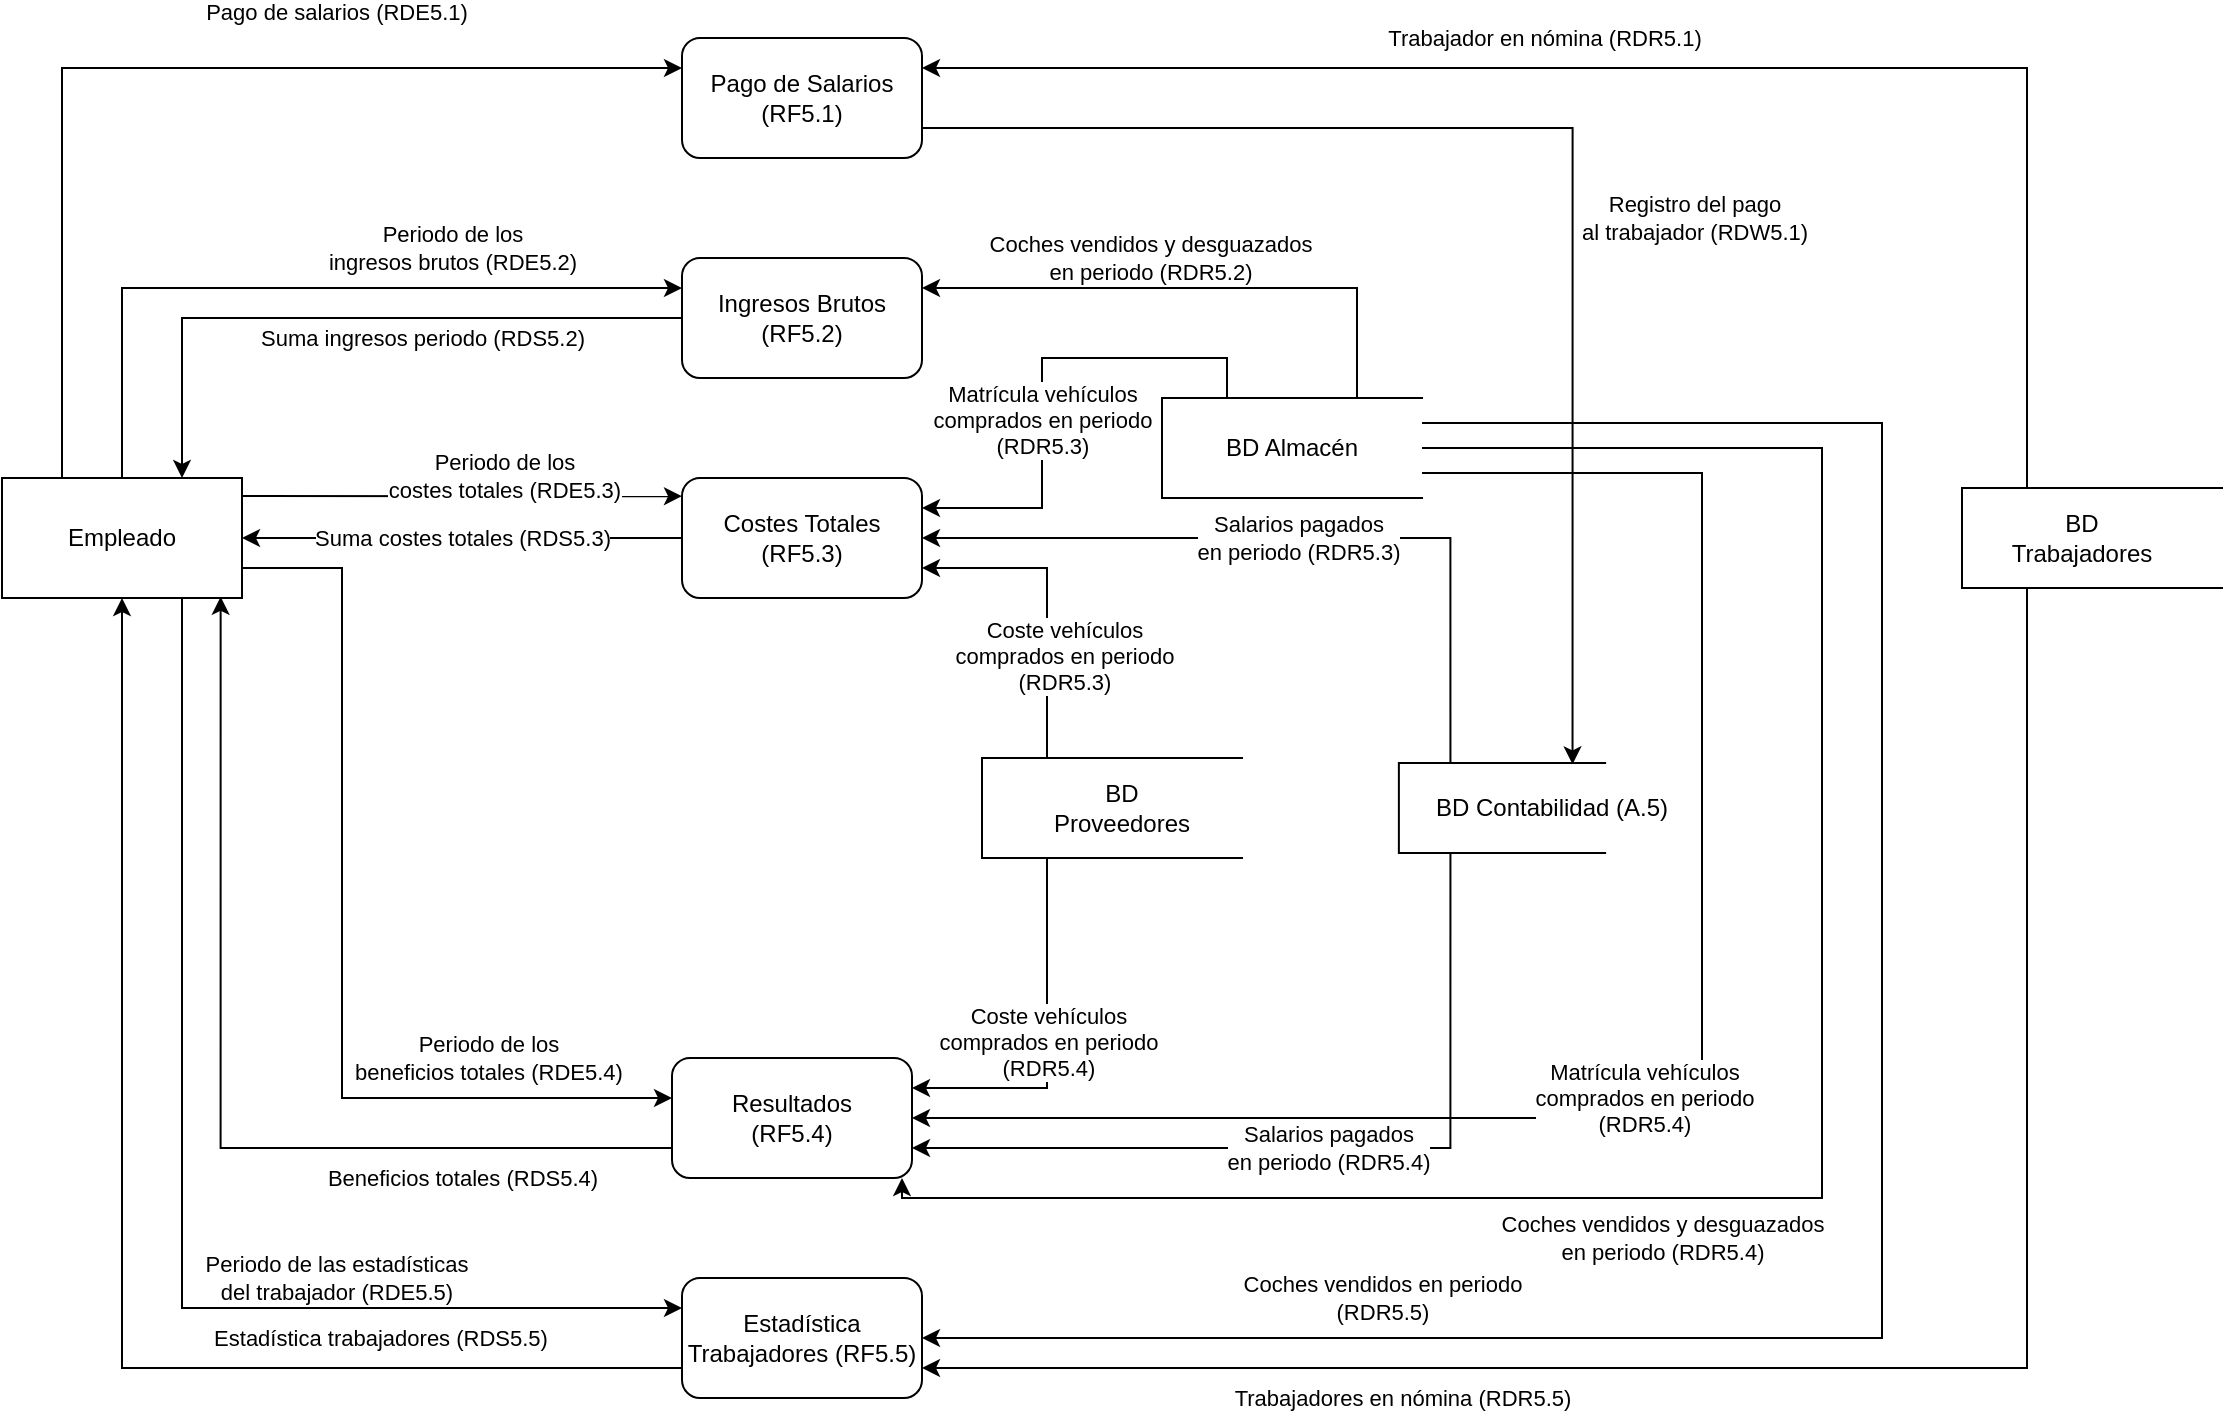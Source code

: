 <mxfile version="20.5.3" type="google"><diagram id="R2lEEEUBdFMjLlhIrx00" name="Page-1"><mxGraphModel grid="1" page="1" gridSize="10" guides="1" tooltips="1" connect="1" arrows="1" fold="1" pageScale="1" pageWidth="850" pageHeight="1100" math="0" shadow="0" extFonts="Permanent Marker^https://fonts.googleapis.com/css?family=Permanent+Marker"><root><mxCell id="0"/><mxCell id="1" parent="0"/><mxCell id="bwr-Kk23cjVPuPOjndQl-20" style="edgeStyle=orthogonalEdgeStyle;rounded=0;orthogonalLoop=1;jettySize=auto;html=1;exitX=0.25;exitY=0;exitDx=0;exitDy=0;entryX=0;entryY=0.25;entryDx=0;entryDy=0;" edge="1" parent="1" source="bwr-Kk23cjVPuPOjndQl-5" target="bwr-Kk23cjVPuPOjndQl-11"><mxGeometry relative="1" as="geometry"/></mxCell><mxCell id="bwr-Kk23cjVPuPOjndQl-30" value="Pago de salarios (RDE5.1)" style="edgeLabel;html=1;align=center;verticalAlign=middle;resizable=0;points=[];" vertex="1" connectable="0" parent="bwr-Kk23cjVPuPOjndQl-20"><mxGeometry x="-0.12" y="-5" relative="1" as="geometry"><mxPoint x="115" y="-33" as="offset"/></mxGeometry></mxCell><mxCell id="bwr-Kk23cjVPuPOjndQl-21" style="edgeStyle=orthogonalEdgeStyle;rounded=0;orthogonalLoop=1;jettySize=auto;html=1;exitX=0.5;exitY=0;exitDx=0;exitDy=0;entryX=0;entryY=0.25;entryDx=0;entryDy=0;" edge="1" parent="1" source="bwr-Kk23cjVPuPOjndQl-5" target="bwr-Kk23cjVPuPOjndQl-12"><mxGeometry relative="1" as="geometry"><Array as="points"><mxPoint x="80" y="185"/></Array></mxGeometry></mxCell><mxCell id="bwr-Kk23cjVPuPOjndQl-39" value="Periodo de los&lt;br&gt;ingresos brutos (RDE5.2)" style="edgeLabel;html=1;align=center;verticalAlign=middle;resizable=0;points=[];" vertex="1" connectable="0" parent="bwr-Kk23cjVPuPOjndQl-21"><mxGeometry x="0.165" y="-1" relative="1" as="geometry"><mxPoint x="41" y="-21" as="offset"/></mxGeometry></mxCell><mxCell id="bwr-Kk23cjVPuPOjndQl-22" style="edgeStyle=orthogonalEdgeStyle;rounded=0;orthogonalLoop=1;jettySize=auto;html=1;exitX=0.999;exitY=0.151;exitDx=0;exitDy=0;entryX=-0.008;entryY=0.163;entryDx=0;entryDy=0;curved=1;exitPerimeter=0;entryPerimeter=0;" edge="1" parent="1" source="bwr-Kk23cjVPuPOjndQl-5" target="bwr-Kk23cjVPuPOjndQl-13"><mxGeometry relative="1" as="geometry"><Array as="points"><mxPoint x="360" y="289"/></Array></mxGeometry></mxCell><mxCell id="bwr-Kk23cjVPuPOjndQl-40" value="Periodo de los&lt;br&gt;costes totales (RDE5.3)" style="edgeLabel;html=1;align=center;verticalAlign=middle;resizable=0;points=[];" vertex="1" connectable="0" parent="bwr-Kk23cjVPuPOjndQl-22"><mxGeometry x="0.156" y="-1" relative="1" as="geometry"><mxPoint x="3" y="-11" as="offset"/></mxGeometry></mxCell><mxCell id="bwr-Kk23cjVPuPOjndQl-24" style="edgeStyle=orthogonalEdgeStyle;rounded=0;orthogonalLoop=1;jettySize=auto;html=1;exitX=0.75;exitY=1;exitDx=0;exitDy=0;entryX=0;entryY=0.25;entryDx=0;entryDy=0;" edge="1" parent="1" source="bwr-Kk23cjVPuPOjndQl-5" target="bwr-Kk23cjVPuPOjndQl-15"><mxGeometry relative="1" as="geometry"/></mxCell><mxCell id="bwr-Kk23cjVPuPOjndQl-60" value="Periodo de las estadísticas&lt;br&gt;del trabajador (RDE5.5)" style="edgeLabel;html=1;align=center;verticalAlign=middle;resizable=0;points=[];" vertex="1" connectable="0" parent="bwr-Kk23cjVPuPOjndQl-24"><mxGeometry x="0.33" y="2" relative="1" as="geometry"><mxPoint x="29" y="-13" as="offset"/></mxGeometry></mxCell><mxCell id="bwr-Kk23cjVPuPOjndQl-42" style="edgeStyle=orthogonalEdgeStyle;rounded=0;orthogonalLoop=1;jettySize=auto;html=1;exitX=1;exitY=0.75;exitDx=0;exitDy=0;" edge="1" parent="1" source="bwr-Kk23cjVPuPOjndQl-5" target="bwr-Kk23cjVPuPOjndQl-14"><mxGeometry relative="1" as="geometry"><Array as="points"><mxPoint x="190" y="325"/><mxPoint x="190" y="590"/></Array></mxGeometry></mxCell><mxCell id="bwr-Kk23cjVPuPOjndQl-43" value="Periodo de los&lt;br&gt;beneficios totales (RDE5.4)" style="edgeLabel;html=1;align=center;verticalAlign=middle;resizable=0;points=[];" vertex="1" connectable="0" parent="bwr-Kk23cjVPuPOjndQl-42"><mxGeometry x="0.333" y="4" relative="1" as="geometry"><mxPoint x="68" y="-16" as="offset"/></mxGeometry></mxCell><mxCell id="bwr-Kk23cjVPuPOjndQl-5" value="Empleado" style="rounded=0;whiteSpace=wrap;html=1;" vertex="1" parent="1"><mxGeometry x="20" y="280" width="120" height="60" as="geometry"/></mxCell><mxCell id="8QOoicQIhsST1ICY2ObH-12" style="edgeStyle=orthogonalEdgeStyle;rounded=0;orthogonalLoop=1;jettySize=auto;html=1;exitX=1;exitY=0.75;exitDx=0;exitDy=0;entryX=0.015;entryY=0.158;entryDx=0;entryDy=0;entryPerimeter=0;" edge="1" parent="1" source="bwr-Kk23cjVPuPOjndQl-11" target="bwr-Kk23cjVPuPOjndQl-17"><mxGeometry relative="1" as="geometry"><mxPoint x="700" y="370" as="targetPoint"/><Array as="points"><mxPoint x="805" y="105"/></Array></mxGeometry></mxCell><mxCell id="8QOoicQIhsST1ICY2ObH-15" value="Registro del pago&lt;br&gt;al trabajador (RDW5.1)" style="edgeLabel;html=1;align=center;verticalAlign=middle;resizable=0;points=[];" connectable="0" vertex="1" parent="8QOoicQIhsST1ICY2ObH-12"><mxGeometry x="0.232" y="-1" relative="1" as="geometry"><mxPoint x="61" y="-26" as="offset"/></mxGeometry></mxCell><mxCell id="bwr-Kk23cjVPuPOjndQl-11" value="Pago de Salarios&lt;br&gt;(RF5.1)" style="rounded=1;whiteSpace=wrap;html=1;" vertex="1" parent="1"><mxGeometry x="360" y="60" width="120" height="60" as="geometry"/></mxCell><mxCell id="8QOoicQIhsST1ICY2ObH-20" value="Suma ingresos periodo (RDS5.2)" style="edgeStyle=orthogonalEdgeStyle;rounded=0;orthogonalLoop=1;jettySize=auto;html=1;exitX=0;exitY=0.5;exitDx=0;exitDy=0;entryX=0.75;entryY=0;entryDx=0;entryDy=0;" edge="1" parent="1" source="bwr-Kk23cjVPuPOjndQl-12" target="bwr-Kk23cjVPuPOjndQl-5"><mxGeometry x="-0.212" y="10" relative="1" as="geometry"><Array as="points"><mxPoint x="110" y="200"/></Array><mxPoint as="offset"/></mxGeometry></mxCell><mxCell id="bwr-Kk23cjVPuPOjndQl-12" value="Ingresos Brutos&lt;br&gt;(RF5.2)" style="rounded=1;whiteSpace=wrap;html=1;" vertex="1" parent="1"><mxGeometry x="360" y="170" width="120" height="60" as="geometry"/></mxCell><mxCell id="8QOoicQIhsST1ICY2ObH-33" value="Suma costes totales (RDS5.3)" style="edgeStyle=orthogonalEdgeStyle;rounded=0;orthogonalLoop=1;jettySize=auto;html=1;exitX=0;exitY=0.5;exitDx=0;exitDy=0;entryX=1;entryY=0.5;entryDx=0;entryDy=0;" edge="1" parent="1" source="bwr-Kk23cjVPuPOjndQl-13" target="bwr-Kk23cjVPuPOjndQl-5"><mxGeometry relative="1" as="geometry"/></mxCell><mxCell id="bwr-Kk23cjVPuPOjndQl-13" value="Costes Totales&lt;br&gt;(RF5.3)" style="rounded=1;whiteSpace=wrap;html=1;" vertex="1" parent="1"><mxGeometry x="360" y="280" width="120" height="60" as="geometry"/></mxCell><mxCell id="8QOoicQIhsST1ICY2ObH-34" value="Beneficios totales (RDS5.4)" style="edgeStyle=orthogonalEdgeStyle;rounded=0;orthogonalLoop=1;jettySize=auto;html=1;exitX=0;exitY=0.75;exitDx=0;exitDy=0;entryX=0.911;entryY=0.99;entryDx=0;entryDy=0;entryPerimeter=0;" edge="1" parent="1" source="bwr-Kk23cjVPuPOjndQl-14" target="bwr-Kk23cjVPuPOjndQl-5"><mxGeometry x="-0.581" y="15" relative="1" as="geometry"><mxPoint as="offset"/></mxGeometry></mxCell><mxCell id="bwr-Kk23cjVPuPOjndQl-14" value="Resultados&lt;br&gt;(RF5.4)" style="rounded=1;whiteSpace=wrap;html=1;" vertex="1" parent="1"><mxGeometry x="355" y="570" width="120" height="60" as="geometry"/></mxCell><mxCell id="bwr-Kk23cjVPuPOjndQl-25" style="edgeStyle=orthogonalEdgeStyle;rounded=0;orthogonalLoop=1;jettySize=auto;html=1;exitX=0;exitY=0.75;exitDx=0;exitDy=0;entryX=0.5;entryY=1;entryDx=0;entryDy=0;" edge="1" parent="1" source="bwr-Kk23cjVPuPOjndQl-15" target="bwr-Kk23cjVPuPOjndQl-5"><mxGeometry relative="1" as="geometry"/></mxCell><mxCell id="bwr-Kk23cjVPuPOjndQl-61" value="Estadística trabajadores (RDS5.5)" style="edgeLabel;html=1;align=center;verticalAlign=middle;resizable=0;points=[];" vertex="1" connectable="0" parent="bwr-Kk23cjVPuPOjndQl-25"><mxGeometry x="-0.58" y="-2" relative="1" as="geometry"><mxPoint x="-12" y="-13" as="offset"/></mxGeometry></mxCell><mxCell id="bwr-Kk23cjVPuPOjndQl-15" value="Estadística Trabajadores (RF5.5)" style="rounded=1;whiteSpace=wrap;html=1;" vertex="1" parent="1"><mxGeometry x="360" y="680" width="120" height="60" as="geometry"/></mxCell><mxCell id="8QOoicQIhsST1ICY2ObH-31" value="Salarios pagados&lt;br&gt;en periodo (RDR5.3)" style="edgeStyle=orthogonalEdgeStyle;rounded=0;orthogonalLoop=1;jettySize=auto;html=1;exitX=0;exitY=0.75;exitDx=0;exitDy=0;entryX=1;entryY=0.5;entryDx=0;entryDy=0;" edge="1" parent="1" source="bwr-Kk23cjVPuPOjndQl-17" target="bwr-Kk23cjVPuPOjndQl-13"><mxGeometry relative="1" as="geometry"/></mxCell><mxCell id="8QOoicQIhsST1ICY2ObH-32" value="Salarios pagados&lt;br&gt;en periodo (RDR5.4)" style="edgeStyle=orthogonalEdgeStyle;rounded=0;orthogonalLoop=1;jettySize=auto;html=1;exitX=1;exitY=0.75;exitDx=0;exitDy=0;entryX=1;entryY=0.75;entryDx=0;entryDy=0;" edge="1" parent="1" source="bwr-Kk23cjVPuPOjndQl-17" target="bwr-Kk23cjVPuPOjndQl-14"><mxGeometry relative="1" as="geometry"/></mxCell><mxCell id="bwr-Kk23cjVPuPOjndQl-17" value="" style="shape=partialRectangle;whiteSpace=wrap;html=1;bottom=1;right=1;left=1;top=0;fillColor=none;routingCenterX=-0.5;rotation=90;" vertex="1" parent="1"><mxGeometry x="747.5" y="393.44" width="45" height="103.12" as="geometry"/></mxCell><UserObject label="BD Contabilidad (A.5)" placeholders="1" name="Variable" id="bwr-Kk23cjVPuPOjndQl-19"><mxCell style="text;html=1;strokeColor=none;fillColor=none;align=center;verticalAlign=middle;whiteSpace=wrap;overflow=hidden;" vertex="1" parent="1"><mxGeometry x="730" y="435" width="130" height="20" as="geometry"/></mxCell></UserObject><mxCell id="8QOoicQIhsST1ICY2ObH-1" value="" style="group" connectable="0" vertex="1" parent="1"><mxGeometry x="600" y="240" width="130" height="50" as="geometry"/></mxCell><mxCell id="8QOoicQIhsST1ICY2ObH-2" value="" style="shape=partialRectangle;whiteSpace=wrap;html=1;bottom=1;right=1;left=1;top=0;fillColor=none;routingCenterX=-0.5;rotation=90;" vertex="1" parent="8QOoicQIhsST1ICY2ObH-1"><mxGeometry x="40" y="-40" width="50" height="130" as="geometry"/></mxCell><mxCell id="8QOoicQIhsST1ICY2ObH-3" value="BD Almacén" style="text;html=1;strokeColor=none;fillColor=none;align=center;verticalAlign=middle;whiteSpace=wrap;rounded=0;" vertex="1" parent="8QOoicQIhsST1ICY2ObH-1"><mxGeometry x="30" y="10" width="70" height="30" as="geometry"/></mxCell><mxCell id="8QOoicQIhsST1ICY2ObH-8" value="" style="group" connectable="0" vertex="1" parent="1"><mxGeometry x="1000" y="285" width="130" height="50" as="geometry"/></mxCell><mxCell id="8QOoicQIhsST1ICY2ObH-9" value="" style="shape=partialRectangle;whiteSpace=wrap;html=1;bottom=1;right=1;left=1;top=0;fillColor=none;routingCenterX=-0.5;rotation=90;" vertex="1" parent="8QOoicQIhsST1ICY2ObH-8"><mxGeometry x="40" y="-40" width="50" height="130" as="geometry"/></mxCell><mxCell id="8QOoicQIhsST1ICY2ObH-10" value="BD Trabajadores" style="text;html=1;strokeColor=none;fillColor=none;align=center;verticalAlign=middle;whiteSpace=wrap;rounded=0;" vertex="1" parent="8QOoicQIhsST1ICY2ObH-8"><mxGeometry x="30" y="10.0" width="60" height="30" as="geometry"/></mxCell><mxCell id="8QOoicQIhsST1ICY2ObH-13" style="edgeStyle=orthogonalEdgeStyle;rounded=0;orthogonalLoop=1;jettySize=auto;html=1;exitX=0;exitY=0.75;exitDx=0;exitDy=0;entryX=1;entryY=0.25;entryDx=0;entryDy=0;" edge="1" parent="1" source="8QOoicQIhsST1ICY2ObH-9" target="bwr-Kk23cjVPuPOjndQl-11"><mxGeometry relative="1" as="geometry"/></mxCell><mxCell id="8QOoicQIhsST1ICY2ObH-14" value="Trabajador en nómina (RDR5.1)" style="edgeLabel;html=1;align=center;verticalAlign=middle;resizable=0;points=[];" connectable="0" vertex="1" parent="8QOoicQIhsST1ICY2ObH-13"><mxGeometry x="0.17" y="1" relative="1" as="geometry"><mxPoint x="-6" y="-16" as="offset"/></mxGeometry></mxCell><mxCell id="8QOoicQIhsST1ICY2ObH-16" value="" style="group" connectable="0" vertex="1" parent="1"><mxGeometry x="510" y="420" width="130" height="50" as="geometry"/></mxCell><mxCell id="8QOoicQIhsST1ICY2ObH-17" value="" style="shape=partialRectangle;whiteSpace=wrap;html=1;bottom=1;right=1;left=1;top=0;fillColor=none;routingCenterX=-0.5;rotation=90;" vertex="1" parent="8QOoicQIhsST1ICY2ObH-16"><mxGeometry x="40" y="-40" width="50" height="130" as="geometry"/></mxCell><mxCell id="8QOoicQIhsST1ICY2ObH-18" value="BD Proveedores" style="text;html=1;strokeColor=none;fillColor=none;align=center;verticalAlign=middle;whiteSpace=wrap;rounded=0;" vertex="1" parent="8QOoicQIhsST1ICY2ObH-16"><mxGeometry x="30" y="10" width="80" height="30" as="geometry"/></mxCell><mxCell id="8QOoicQIhsST1ICY2ObH-19" value="Coches vendidos y desguazados&lt;br&gt;en periodo (RDR5.2)" style="edgeStyle=orthogonalEdgeStyle;rounded=0;orthogonalLoop=1;jettySize=auto;html=1;exitX=0;exitY=0.25;exitDx=0;exitDy=0;entryX=1;entryY=0.25;entryDx=0;entryDy=0;" edge="1" parent="1" source="8QOoicQIhsST1ICY2ObH-2" target="bwr-Kk23cjVPuPOjndQl-12"><mxGeometry x="0.165" y="-15" relative="1" as="geometry"><mxPoint as="offset"/></mxGeometry></mxCell><mxCell id="8QOoicQIhsST1ICY2ObH-24" style="edgeStyle=orthogonalEdgeStyle;rounded=0;orthogonalLoop=1;jettySize=auto;html=1;exitX=0;exitY=0.75;exitDx=0;exitDy=0;entryX=1;entryY=0.25;entryDx=0;entryDy=0;" edge="1" parent="1" source="8QOoicQIhsST1ICY2ObH-2" target="bwr-Kk23cjVPuPOjndQl-13"><mxGeometry relative="1" as="geometry"/></mxCell><mxCell id="8QOoicQIhsST1ICY2ObH-25" value="Matrícula vehículos&lt;br&gt;comprados en periodo&lt;br&gt;(RDR5.3)" style="edgeLabel;html=1;align=center;verticalAlign=middle;resizable=0;points=[];" connectable="0" vertex="1" parent="8QOoicQIhsST1ICY2ObH-24"><mxGeometry x="0.05" relative="1" as="geometry"><mxPoint y="13" as="offset"/></mxGeometry></mxCell><mxCell id="8QOoicQIhsST1ICY2ObH-29" value="Coste vehículos&lt;br&gt;comprados en periodo&lt;br&gt;(RDR5.3)" style="edgeStyle=orthogonalEdgeStyle;rounded=0;orthogonalLoop=1;jettySize=auto;html=1;exitX=0;exitY=0.75;exitDx=0;exitDy=0;entryX=1;entryY=0.75;entryDx=0;entryDy=0;" edge="1" parent="1" source="8QOoicQIhsST1ICY2ObH-17" target="bwr-Kk23cjVPuPOjndQl-13"><mxGeometry x="-0.365" y="-8" relative="1" as="geometry"><mxPoint y="-1" as="offset"/></mxGeometry></mxCell><mxCell id="8QOoicQIhsST1ICY2ObH-30" value="Coste vehículos&lt;br&gt;comprados en periodo&lt;br&gt;(RDR5.4)" style="edgeStyle=orthogonalEdgeStyle;rounded=0;orthogonalLoop=1;jettySize=auto;html=1;exitX=1;exitY=0.75;exitDx=0;exitDy=0;entryX=1;entryY=0.25;entryDx=0;entryDy=0;" edge="1" parent="1" source="8QOoicQIhsST1ICY2ObH-17" target="bwr-Kk23cjVPuPOjndQl-14"><mxGeometry relative="1" as="geometry"/></mxCell><mxCell id="PTfoFw9Tkq7vZoOldMs5-1" value="Matrícula vehículos&lt;br&gt;comprados en periodo&lt;br&gt;(RDR5.4)" style="edgeStyle=orthogonalEdgeStyle;rounded=0;orthogonalLoop=1;jettySize=auto;html=1;exitX=0.75;exitY=0;exitDx=0;exitDy=0;entryX=1;entryY=0.5;entryDx=0;entryDy=0;" edge="1" parent="1" source="8QOoicQIhsST1ICY2ObH-2" target="bwr-Kk23cjVPuPOjndQl-14"><mxGeometry x="0.149" y="-10" relative="1" as="geometry"><Array as="points"><mxPoint x="870" y="278"/><mxPoint x="870" y="600"/></Array><mxPoint x="1" as="offset"/></mxGeometry></mxCell><mxCell id="PTfoFw9Tkq7vZoOldMs5-2" value="Coches vendidos y desguazados&lt;br&gt;en periodo (RDR5.4)" style="edgeStyle=orthogonalEdgeStyle;rounded=0;orthogonalLoop=1;jettySize=auto;html=1;exitX=0.5;exitY=0;exitDx=0;exitDy=0;" edge="1" parent="1" source="8QOoicQIhsST1ICY2ObH-2" target="bwr-Kk23cjVPuPOjndQl-14"><mxGeometry x="0.254" y="20" relative="1" as="geometry"><Array as="points"><mxPoint x="930" y="265"/><mxPoint x="930" y="640"/><mxPoint x="470" y="640"/></Array><mxPoint as="offset"/></mxGeometry></mxCell><mxCell id="PTfoFw9Tkq7vZoOldMs5-3" value="Trabajadores en nómina (RDR5.5)" style="edgeStyle=orthogonalEdgeStyle;rounded=0;orthogonalLoop=1;jettySize=auto;html=1;exitX=1;exitY=0.75;exitDx=0;exitDy=0;entryX=1;entryY=0.75;entryDx=0;entryDy=0;" edge="1" parent="1" source="8QOoicQIhsST1ICY2ObH-9" target="bwr-Kk23cjVPuPOjndQl-15"><mxGeometry x="0.491" y="15" relative="1" as="geometry"><mxPoint as="offset"/></mxGeometry></mxCell><mxCell id="PTfoFw9Tkq7vZoOldMs5-4" value="Coches vendidos en periodo&lt;br&gt;(RDR5.5)" style="edgeStyle=orthogonalEdgeStyle;rounded=0;orthogonalLoop=1;jettySize=auto;html=1;exitX=0.25;exitY=0;exitDx=0;exitDy=0;entryX=1;entryY=0.5;entryDx=0;entryDy=0;" edge="1" parent="1" source="8QOoicQIhsST1ICY2ObH-2" target="bwr-Kk23cjVPuPOjndQl-15"><mxGeometry x="0.606" y="-20" relative="1" as="geometry"><Array as="points"><mxPoint x="960" y="253"/><mxPoint x="960" y="710"/></Array><mxPoint as="offset"/></mxGeometry></mxCell></root></mxGraphModel></diagram></mxfile>